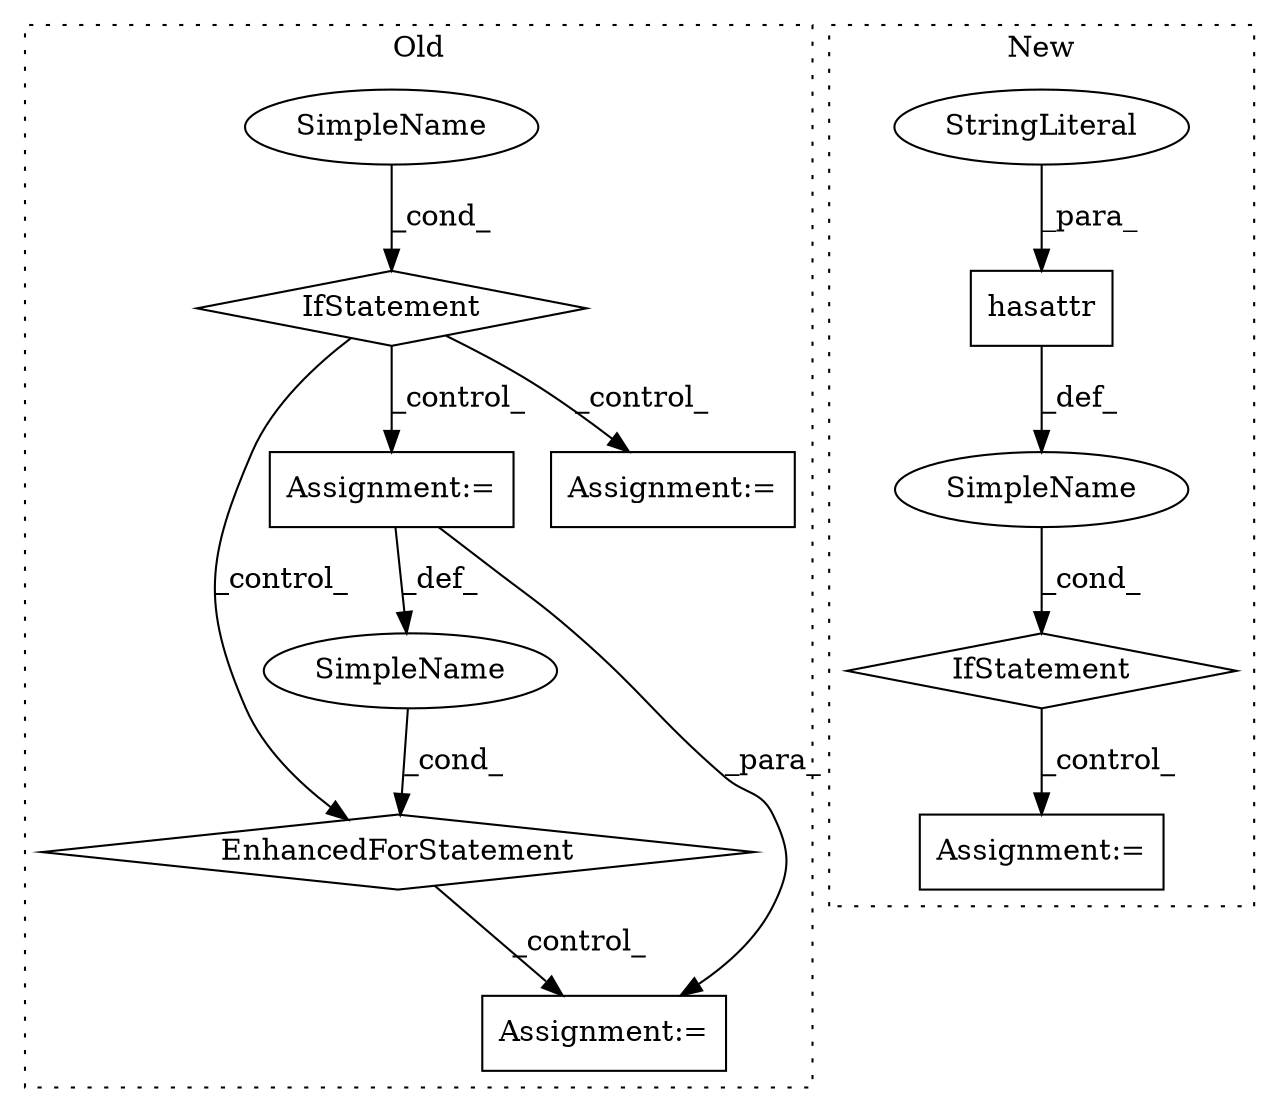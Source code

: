 digraph G {
subgraph cluster0 {
1 [label="EnhancedForStatement" a="70" s="3551,3646" l="61,2" shape="diamond"];
7 [label="Assignment:=" a="7" s="3551,3646" l="61,2" shape="box"];
8 [label="SimpleName" a="42" s="" l="" shape="ellipse"];
9 [label="IfStatement" a="25" s="3509,3539" l="4,2" shape="diamond"];
10 [label="Assignment:=" a="7" s="3879" l="1" shape="box"];
11 [label="Assignment:=" a="7" s="3674" l="1" shape="box"];
12 [label="SimpleName" a="42" s="3616" l="6" shape="ellipse"];
label = "Old";
style="dotted";
}
subgraph cluster1 {
2 [label="hasattr" a="32" s="3667,3692" l="8,1" shape="box"];
3 [label="IfStatement" a="25" s="3942,3964" l="4,2" shape="diamond"];
4 [label="StringLiteral" a="45" s="3683" l="9" shape="ellipse"];
5 [label="Assignment:=" a="7" s="4154" l="1" shape="box"];
6 [label="SimpleName" a="42" s="" l="" shape="ellipse"];
label = "New";
style="dotted";
}
1 -> 11 [label="_control_"];
2 -> 6 [label="_def_"];
3 -> 5 [label="_control_"];
4 -> 2 [label="_para_"];
6 -> 3 [label="_cond_"];
7 -> 11 [label="_para_"];
7 -> 12 [label="_def_"];
8 -> 9 [label="_cond_"];
9 -> 10 [label="_control_"];
9 -> 1 [label="_control_"];
9 -> 7 [label="_control_"];
12 -> 1 [label="_cond_"];
}